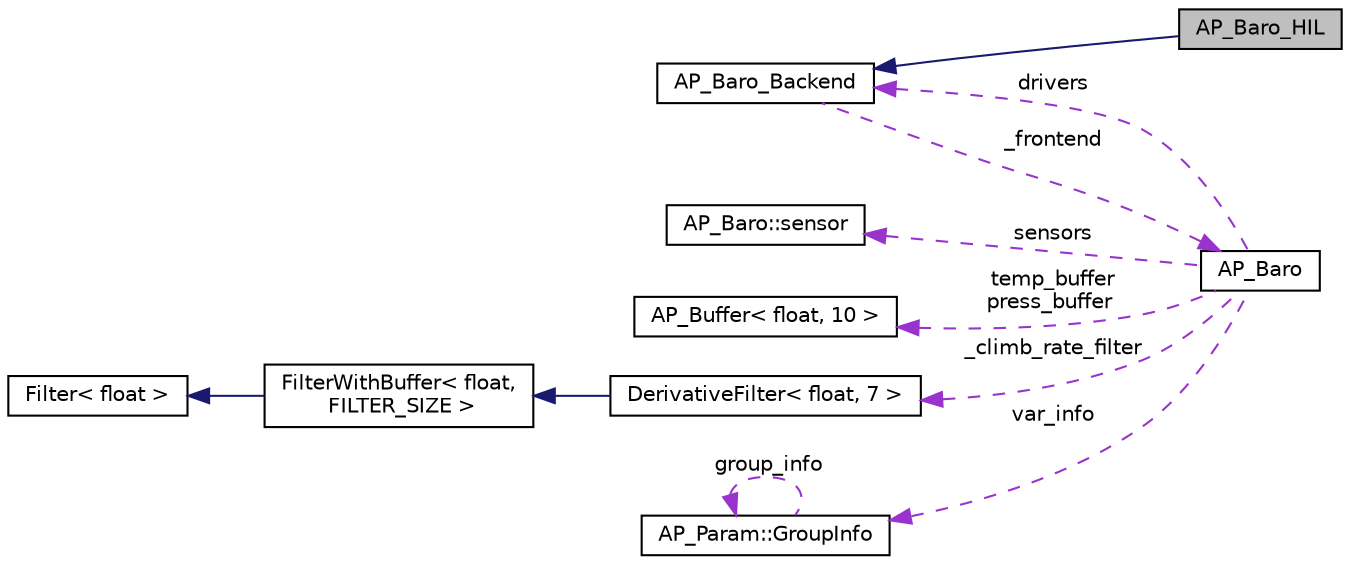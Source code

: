 digraph "AP_Baro_HIL"
{
 // INTERACTIVE_SVG=YES
  edge [fontname="Helvetica",fontsize="10",labelfontname="Helvetica",labelfontsize="10"];
  node [fontname="Helvetica",fontsize="10",shape=record];
  rankdir="LR";
  Node1 [label="AP_Baro_HIL",height=0.2,width=0.4,color="black", fillcolor="grey75", style="filled", fontcolor="black"];
  Node2 -> Node1 [dir="back",color="midnightblue",fontsize="10",style="solid",fontname="Helvetica"];
  Node2 [label="AP_Baro_Backend",height=0.2,width=0.4,color="black", fillcolor="white", style="filled",URL="$classAP__Baro__Backend.html",tooltip="-*- tab-width: 4; Mode: C++; c-basic-offset: 4; indent-tabs-mode: nil -*- "];
  Node3 -> Node2 [dir="back",color="darkorchid3",fontsize="10",style="dashed",label=" _frontend" ,fontname="Helvetica"];
  Node3 [label="AP_Baro",height=0.2,width=0.4,color="black", fillcolor="white", style="filled",URL="$classAP__Baro.html"];
  Node4 -> Node3 [dir="back",color="darkorchid3",fontsize="10",style="dashed",label=" sensors" ,fontname="Helvetica"];
  Node4 [label="AP_Baro::sensor",height=0.2,width=0.4,color="black", fillcolor="white", style="filled",URL="$structAP__Baro_1_1sensor.html"];
  Node5 -> Node3 [dir="back",color="darkorchid3",fontsize="10",style="dashed",label=" temp_buffer\npress_buffer" ,fontname="Helvetica"];
  Node5 [label="AP_Buffer\< float, 10 \>",height=0.2,width=0.4,color="black", fillcolor="white", style="filled",URL="$classAP__Buffer.html"];
  Node6 -> Node3 [dir="back",color="darkorchid3",fontsize="10",style="dashed",label=" _climb_rate_filter" ,fontname="Helvetica"];
  Node6 [label="DerivativeFilter\< float, 7 \>",height=0.2,width=0.4,color="black", fillcolor="white", style="filled",URL="$classDerivativeFilter.html"];
  Node7 -> Node6 [dir="back",color="midnightblue",fontsize="10",style="solid",fontname="Helvetica"];
  Node7 [label="FilterWithBuffer\< float,\l FILTER_SIZE \>",height=0.2,width=0.4,color="black", fillcolor="white", style="filled",URL="$classFilterWithBuffer.html"];
  Node8 -> Node7 [dir="back",color="midnightblue",fontsize="10",style="solid",fontname="Helvetica"];
  Node8 [label="Filter\< float \>",height=0.2,width=0.4,color="black", fillcolor="white", style="filled",URL="$classFilter.html"];
  Node9 -> Node3 [dir="back",color="darkorchid3",fontsize="10",style="dashed",label=" var_info" ,fontname="Helvetica"];
  Node9 [label="AP_Param::GroupInfo",height=0.2,width=0.4,color="black", fillcolor="white", style="filled",URL="$structAP__Param_1_1GroupInfo.html"];
  Node9 -> Node9 [dir="back",color="darkorchid3",fontsize="10",style="dashed",label=" group_info" ,fontname="Helvetica"];
  Node2 -> Node3 [dir="back",color="darkorchid3",fontsize="10",style="dashed",label=" drivers" ,fontname="Helvetica"];
}
